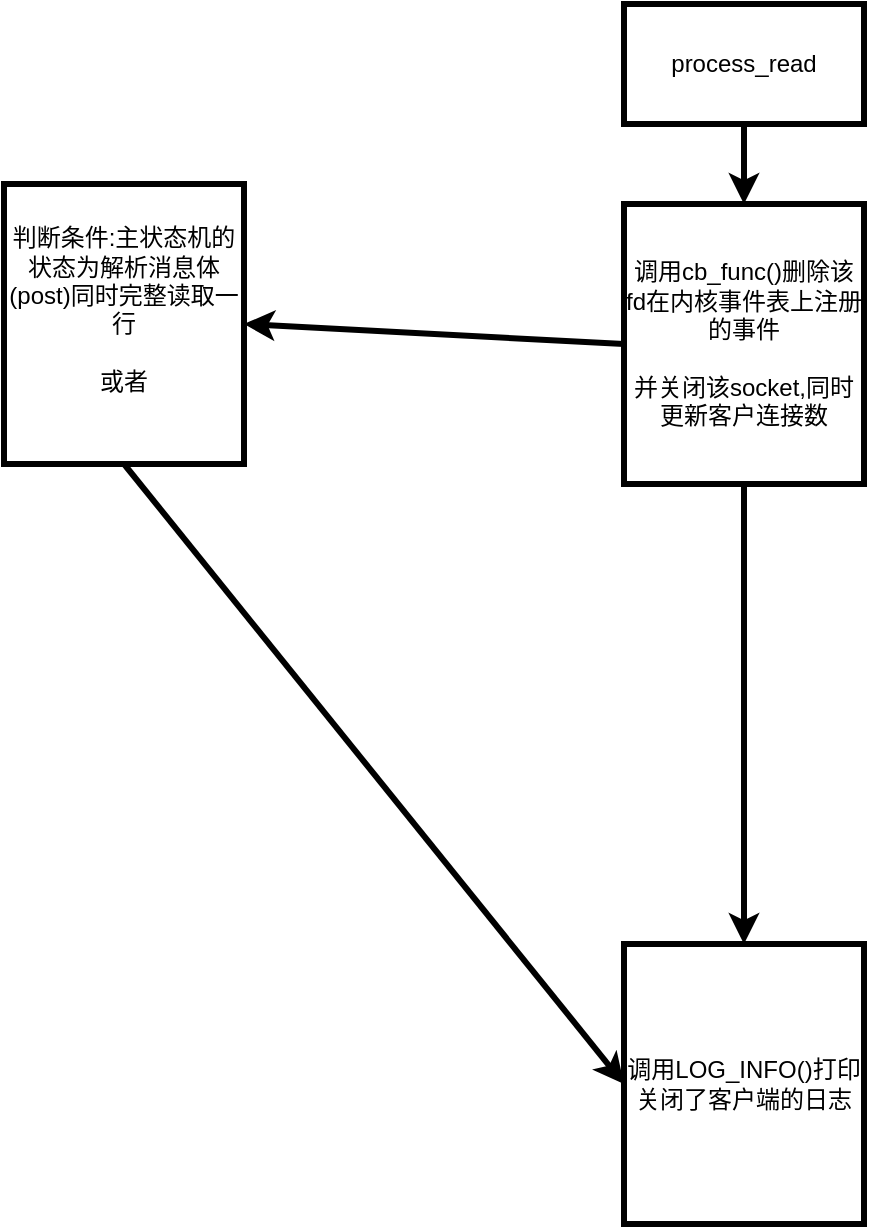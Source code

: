 <mxfile>
    <diagram id="LbE9PppjevmL19wuLY-l" name="第 1 页">
        <mxGraphModel dx="699" dy="627" grid="1" gridSize="10" guides="1" tooltips="1" connect="1" arrows="1" fold="1" page="1" pageScale="1" pageWidth="1200" pageHeight="1920" background="#FFFFFF" math="0" shadow="0">
            <root>
                <mxCell id="0"/>
                <mxCell id="1" parent="0"/>
                <mxCell id="33" style="edgeStyle=none;html=1;exitX=0.5;exitY=1;exitDx=0;exitDy=0;entryX=0.5;entryY=0;entryDx=0;entryDy=0;strokeColor=#000000;strokeWidth=3;" parent="1" source="10" target="31" edge="1">
                    <mxGeometry relative="1" as="geometry"/>
                </mxCell>
                <mxCell id="10" value="process_read" style="whiteSpace=wrap;html=1;strokeColor=#000000;strokeWidth=3;" parent="1" vertex="1">
                    <mxGeometry x="530" y="80" width="120" height="60" as="geometry"/>
                </mxCell>
                <mxCell id="36" style="edgeStyle=none;html=1;exitX=0;exitY=0.5;exitDx=0;exitDy=0;entryX=1;entryY=0.5;entryDx=0;entryDy=0;strokeColor=#000000;strokeWidth=3;" parent="1" source="31" target="34" edge="1">
                    <mxGeometry relative="1" as="geometry"/>
                </mxCell>
                <mxCell id="40" style="edgeStyle=none;html=1;exitX=0.5;exitY=1;exitDx=0;exitDy=0;entryX=0.5;entryY=0;entryDx=0;entryDy=0;strokeColor=#000000;strokeWidth=3;" parent="1" source="31" target="35" edge="1">
                    <mxGeometry relative="1" as="geometry"/>
                </mxCell>
                <mxCell id="31" value="调用cb_func()删除该fd在内核事件表上注册的事件&lt;br&gt;&lt;br&gt;并关闭该socket,同时更新客户连接数" style="whiteSpace=wrap;html=1;strokeColor=#000000;strokeWidth=3;" parent="1" vertex="1">
                    <mxGeometry x="530" y="180" width="120" height="140" as="geometry"/>
                </mxCell>
                <mxCell id="37" style="edgeStyle=none;html=1;exitX=0.5;exitY=1;exitDx=0;exitDy=0;entryX=0;entryY=0.5;entryDx=0;entryDy=0;strokeColor=#000000;strokeWidth=3;" parent="1" source="34" target="35" edge="1">
                    <mxGeometry relative="1" as="geometry"/>
                </mxCell>
                <mxCell id="34" value="判断条件:主状态机的状态为解析消息体(post)同时完整读取一行&lt;br&gt;&lt;br&gt;或者&lt;br&gt;&lt;br&gt;" style="whiteSpace=wrap;html=1;strokeColor=#000000;strokeWidth=3;" parent="1" vertex="1">
                    <mxGeometry x="220" y="170" width="120" height="140" as="geometry"/>
                </mxCell>
                <mxCell id="35" value="调用LOG_INFO()打印关闭了客户端的日志" style="whiteSpace=wrap;html=1;strokeColor=#000000;strokeWidth=3;" parent="1" vertex="1">
                    <mxGeometry x="530" y="550" width="120" height="140" as="geometry"/>
                </mxCell>
            </root>
        </mxGraphModel>
    </diagram>
</mxfile>